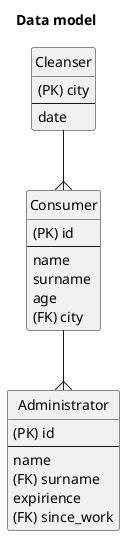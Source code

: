 @startuml

title Data model

hide circle
entity "Consumer"{
(PK) id
--
name
surname
age
(FK) city
}

entity "Cleanser"{
(PK) city
--
date
}

entity "Administrator"{
(PK) id
--
name
(FK) surname
expirience
(FK) since_work
}

Consumer --{ Administrator
Cleanser --{ Consumer

@enduml
